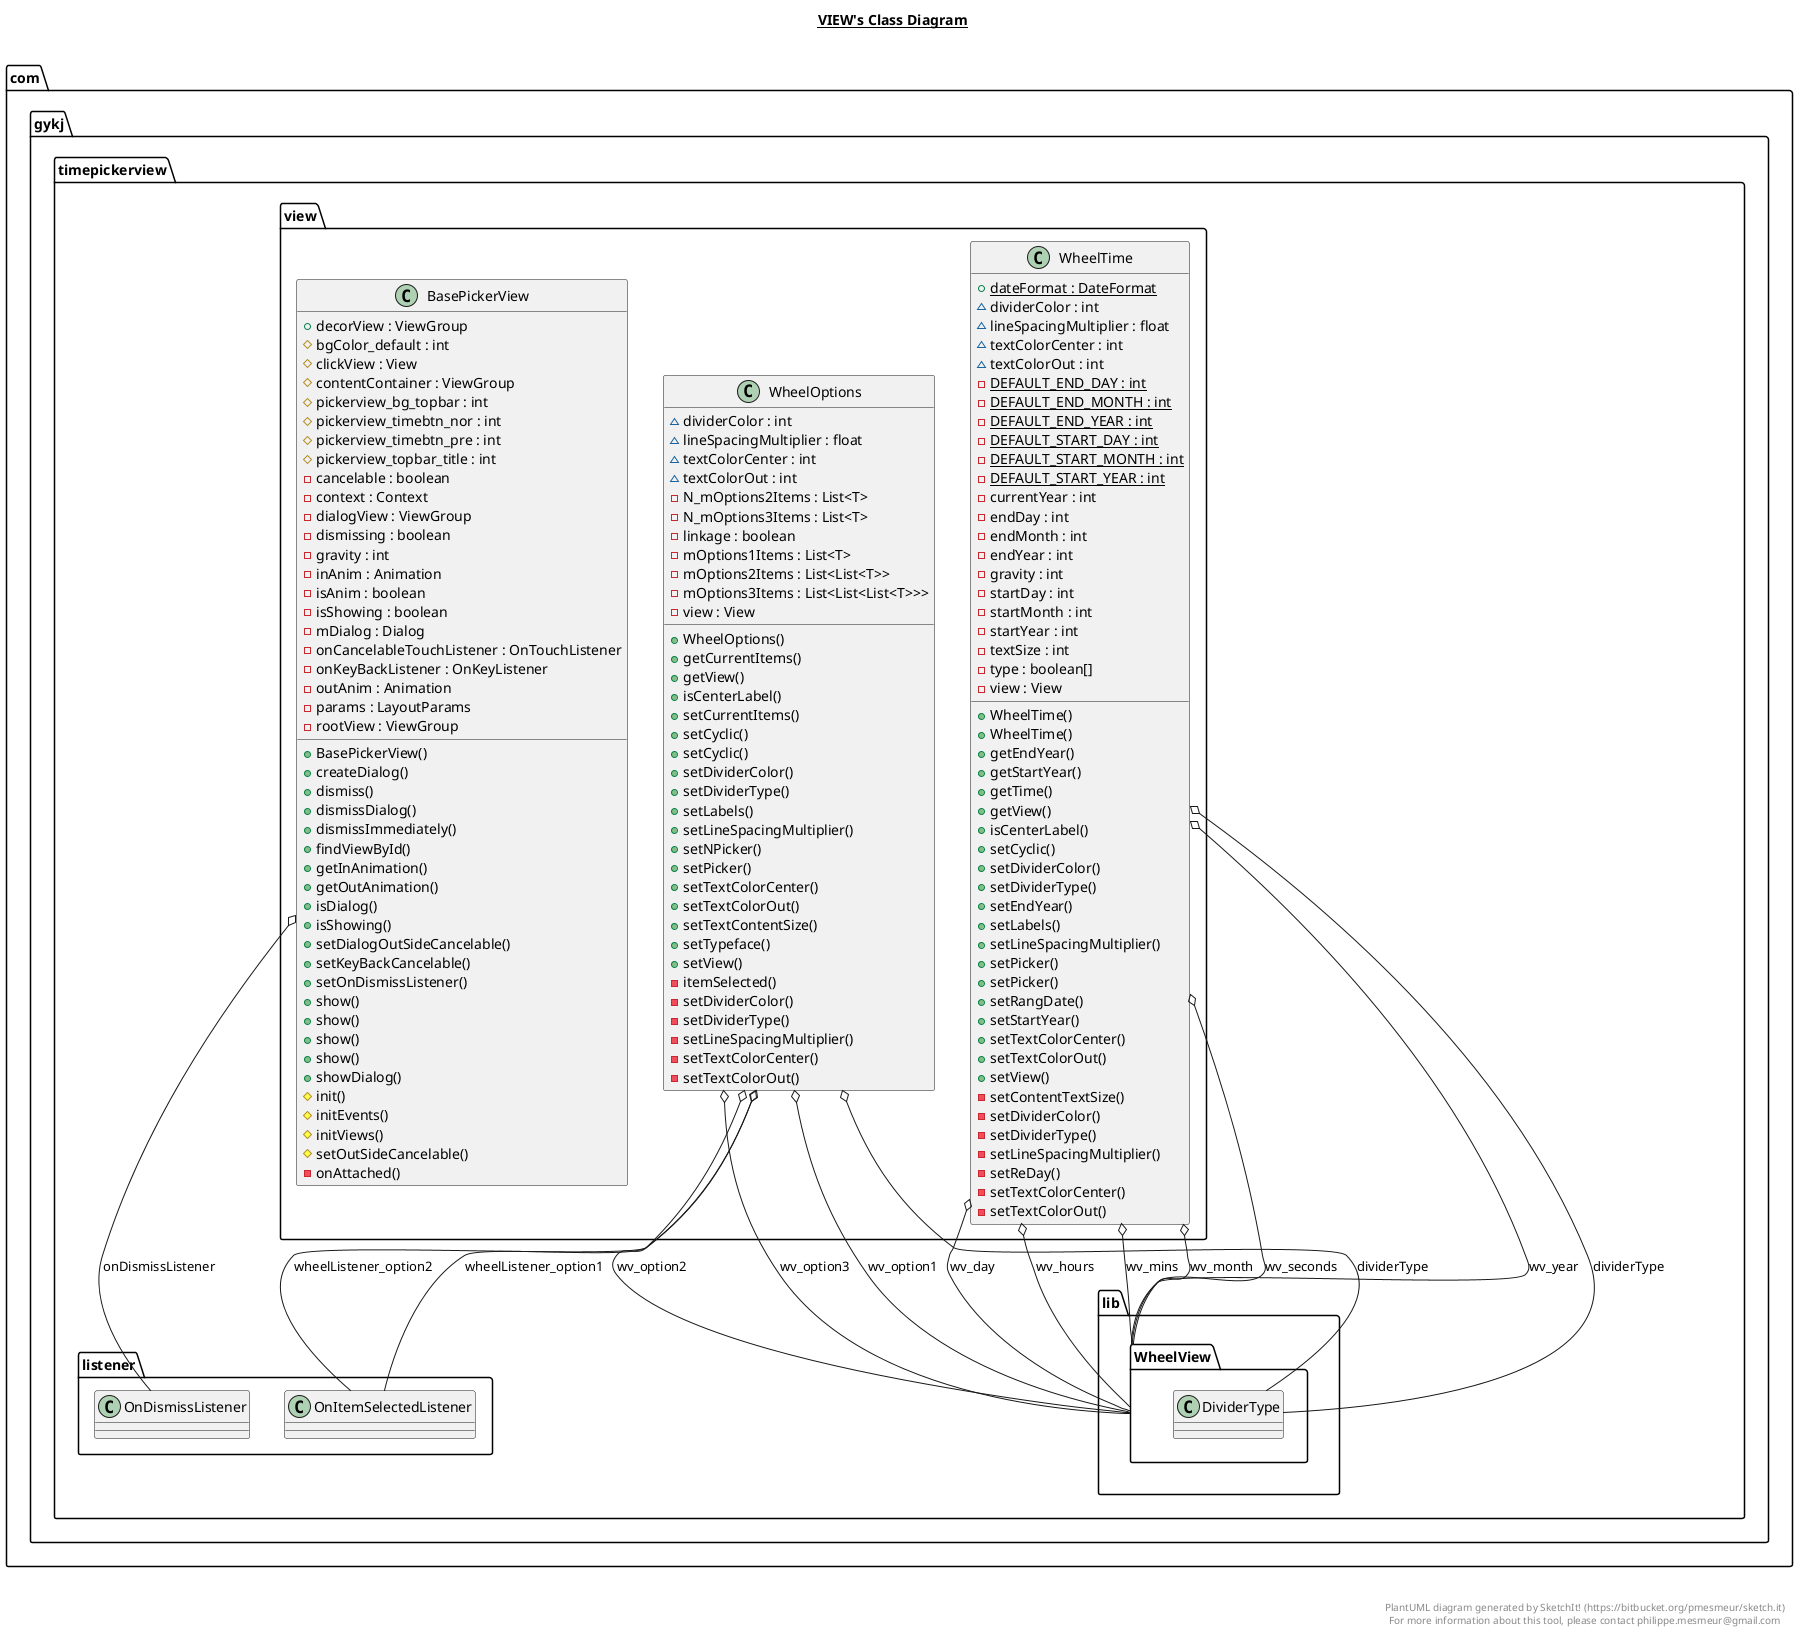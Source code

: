 @startuml

title __VIEW's Class Diagram__\n

  namespace com.gykj.timepickerview {
    namespace view {
      class com.gykj.timepickerview.view.BasePickerView {
          + decorView : ViewGroup
          # bgColor_default : int
          # clickView : View
          # contentContainer : ViewGroup
          # pickerview_bg_topbar : int
          # pickerview_timebtn_nor : int
          # pickerview_timebtn_pre : int
          # pickerview_topbar_title : int
          - cancelable : boolean
          - context : Context
          - dialogView : ViewGroup
          - dismissing : boolean
          - gravity : int
          - inAnim : Animation
          - isAnim : boolean
          - isShowing : boolean
          - mDialog : Dialog
          - onCancelableTouchListener : OnTouchListener
          - onKeyBackListener : OnKeyListener
          - outAnim : Animation
          - params : LayoutParams
          - rootView : ViewGroup
          + BasePickerView()
          + createDialog()
          + dismiss()
          + dismissDialog()
          + dismissImmediately()
          + findViewById()
          + getInAnimation()
          + getOutAnimation()
          + isDialog()
          + isShowing()
          + setDialogOutSideCancelable()
          + setKeyBackCancelable()
          + setOnDismissListener()
          + show()
          + show()
          + show()
          + show()
          + showDialog()
          # init()
          # initEvents()
          # initViews()
          # setOutSideCancelable()
          - onAttached()
      }
    }
  }
  

  namespace com.gykj.timepickerview {
    namespace view {
      class com.gykj.timepickerview.view.WheelOptions {
          ~ dividerColor : int
          ~ lineSpacingMultiplier : float
          ~ textColorCenter : int
          ~ textColorOut : int
          - N_mOptions2Items : List<T>
          - N_mOptions3Items : List<T>
          - linkage : boolean
          - mOptions1Items : List<T>
          - mOptions2Items : List<List<T>>
          - mOptions3Items : List<List<List<T>>>
          - view : View
          + WheelOptions()
          + getCurrentItems()
          + getView()
          + isCenterLabel()
          + setCurrentItems()
          + setCyclic()
          + setCyclic()
          + setDividerColor()
          + setDividerType()
          + setLabels()
          + setLineSpacingMultiplier()
          + setNPicker()
          + setPicker()
          + setTextColorCenter()
          + setTextColorOut()
          + setTextContentSize()
          + setTypeface()
          + setView()
          - itemSelected()
          - setDividerColor()
          - setDividerType()
          - setLineSpacingMultiplier()
          - setTextColorCenter()
          - setTextColorOut()
      }
    }
  }
  

  namespace com.gykj.timepickerview {
    namespace view {
      class com.gykj.timepickerview.view.WheelTime {
          {static} + dateFormat : DateFormat
          ~ dividerColor : int
          ~ lineSpacingMultiplier : float
          ~ textColorCenter : int
          ~ textColorOut : int
          {static} - DEFAULT_END_DAY : int
          {static} - DEFAULT_END_MONTH : int
          {static} - DEFAULT_END_YEAR : int
          {static} - DEFAULT_START_DAY : int
          {static} - DEFAULT_START_MONTH : int
          {static} - DEFAULT_START_YEAR : int
          - currentYear : int
          - endDay : int
          - endMonth : int
          - endYear : int
          - gravity : int
          - startDay : int
          - startMonth : int
          - startYear : int
          - textSize : int
          - type : boolean[]
          - view : View
          + WheelTime()
          + WheelTime()
          + getEndYear()
          + getStartYear()
          + getTime()
          + getView()
          + isCenterLabel()
          + setCyclic()
          + setDividerColor()
          + setDividerType()
          + setEndYear()
          + setLabels()
          + setLineSpacingMultiplier()
          + setPicker()
          + setPicker()
          + setRangDate()
          + setStartYear()
          + setTextColorCenter()
          + setTextColorOut()
          + setView()
          - setContentTextSize()
          - setDividerColor()
          - setDividerType()
          - setLineSpacingMultiplier()
          - setReDay()
          - setTextColorCenter()
          - setTextColorOut()
      }
    }
  }
  

  com.gykj.timepickerview.view.BasePickerView o-- com.gykj.timepickerview.listener.OnDismissListener : onDismissListener
  com.gykj.timepickerview.view.WheelOptions o-- com.gykj.timepickerview.lib.WheelView.DividerType : dividerType
  com.gykj.timepickerview.view.WheelOptions o-- com.gykj.timepickerview.listener.OnItemSelectedListener : wheelListener_option1
  com.gykj.timepickerview.view.WheelOptions o-- com.gykj.timepickerview.listener.OnItemSelectedListener : wheelListener_option2
  com.gykj.timepickerview.view.WheelOptions o-- com.gykj.timepickerview.lib.WheelView : wv_option1
  com.gykj.timepickerview.view.WheelOptions o-- com.gykj.timepickerview.lib.WheelView : wv_option2
  com.gykj.timepickerview.view.WheelOptions o-- com.gykj.timepickerview.lib.WheelView : wv_option3
  com.gykj.timepickerview.view.WheelTime o-- com.gykj.timepickerview.lib.WheelView.DividerType : dividerType
  com.gykj.timepickerview.view.WheelTime o-- com.gykj.timepickerview.lib.WheelView : wv_day
  com.gykj.timepickerview.view.WheelTime o-- com.gykj.timepickerview.lib.WheelView : wv_hours
  com.gykj.timepickerview.view.WheelTime o-- com.gykj.timepickerview.lib.WheelView : wv_mins
  com.gykj.timepickerview.view.WheelTime o-- com.gykj.timepickerview.lib.WheelView : wv_month
  com.gykj.timepickerview.view.WheelTime o-- com.gykj.timepickerview.lib.WheelView : wv_seconds
  com.gykj.timepickerview.view.WheelTime o-- com.gykj.timepickerview.lib.WheelView : wv_year


right footer


PlantUML diagram generated by SketchIt! (https://bitbucket.org/pmesmeur/sketch.it)
For more information about this tool, please contact philippe.mesmeur@gmail.com
endfooter

@enduml

